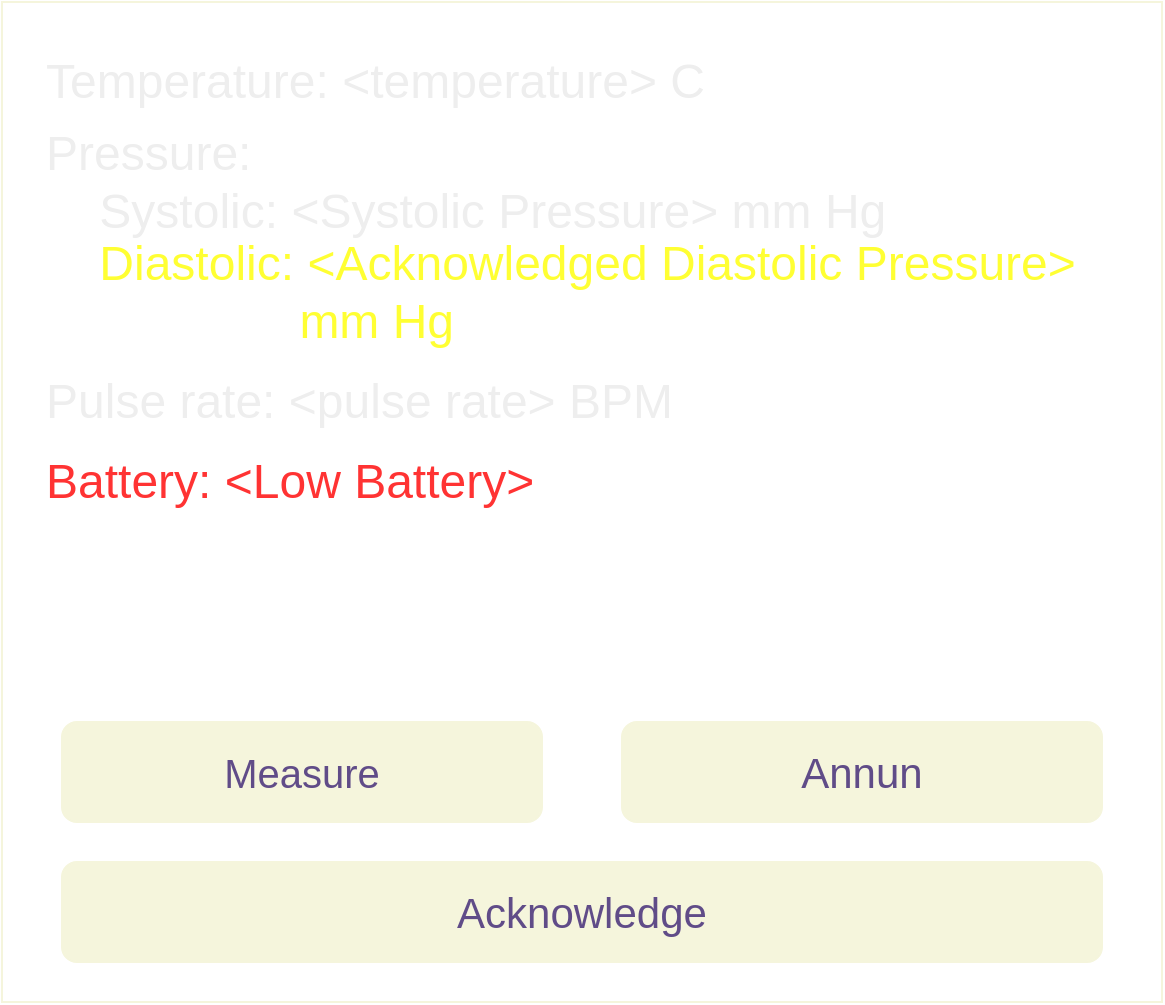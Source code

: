 <mxfile version="13.6.2" type="device"><diagram id="MpcZ3j05z9bGJEbEG210" name="Page-1"><mxGraphModel dx="1038" dy="499" grid="1" gridSize="10" guides="1" tooltips="1" connect="1" arrows="1" fold="1" page="1" pageScale="1" pageWidth="740" pageHeight="600" math="0" shadow="0"><root><mxCell id="0"/><mxCell id="1" parent="0"/><mxCell id="8-PDNHUZ-np9niWiyH7--1" value="" style="rounded=0;whiteSpace=wrap;html=1;fillColor=none;fontColor=#F5F5DC;strokeColor=#F5F5DC;" vertex="1" parent="1"><mxGeometry x="80" y="50" width="580" height="500" as="geometry"/></mxCell><mxCell id="8-PDNHUZ-np9niWiyH7--2" value="Acknowledge" style="rounded=1;whiteSpace=wrap;html=1;fillColor=#F5F5DC;strokeColor=#F5F5DC;fontColor=#604C88;fontSize=21;" vertex="1" parent="1"><mxGeometry x="110" y="480" width="520" height="50" as="geometry"/></mxCell><mxCell id="8-PDNHUZ-np9niWiyH7--3" value="Measure" style="rounded=1;whiteSpace=wrap;html=1;fillColor=#F5F5DC;strokeColor=#F5F5DC;fontSize=20;fontColor=#604C88;" vertex="1" parent="1"><mxGeometry x="110" y="410" width="240" height="50" as="geometry"/></mxCell><mxCell id="8-PDNHUZ-np9niWiyH7--4" value="Annun" style="rounded=1;whiteSpace=wrap;html=1;fillColor=#F5F5DC;strokeColor=#F5F5DC;fontSize=21;fontColor=#604C88;" vertex="1" parent="1"><mxGeometry x="390" y="410" width="240" height="50" as="geometry"/></mxCell><mxCell id="8-PDNHUZ-np9niWiyH7--5" value="Temperature: &amp;lt;temperature&amp;gt; C" style="text;html=1;strokeColor=none;fillColor=none;align=left;verticalAlign=middle;whiteSpace=wrap;rounded=0;fontSize=24;fontColor=#EEEEEE;" vertex="1" parent="1"><mxGeometry x="100" y="70" width="340" height="40" as="geometry"/></mxCell><mxCell id="8-PDNHUZ-np9niWiyH7--6" value="Pulse rate: &amp;lt;pulse rate&amp;gt; BPM" style="text;html=1;strokeColor=none;fillColor=none;align=left;verticalAlign=middle;whiteSpace=wrap;rounded=0;fontSize=24;fontColor=#EEEEEE;" vertex="1" parent="1"><mxGeometry x="100" y="230" width="320" height="40" as="geometry"/></mxCell><mxCell id="8-PDNHUZ-np9niWiyH7--7" value="Battery: &amp;lt;Low Battery&amp;gt;" style="text;html=1;strokeColor=none;fillColor=none;align=left;verticalAlign=middle;whiteSpace=wrap;rounded=0;fontSize=24;fontColor=#FF3333;" vertex="1" parent="1"><mxGeometry x="100" y="270" width="250" height="40" as="geometry"/></mxCell><mxCell id="8-PDNHUZ-np9niWiyH7--8" value="Pressure:&lt;br&gt;&amp;nbsp; &amp;nbsp; Systolic: &amp;lt;Systolic Pressure&amp;gt; mm Hg&lt;br&gt;" style="text;html=1;strokeColor=none;fillColor=none;align=left;verticalAlign=middle;whiteSpace=wrap;rounded=0;fontSize=24;fontColor=#EEEEEE;" vertex="1" parent="1"><mxGeometry x="100" y="110" width="430" height="60" as="geometry"/></mxCell><mxCell id="8-PDNHUZ-np9niWiyH7--9" value="&lt;span style=&quot;font-family: &amp;#34;helvetica&amp;#34; ; font-size: 24px ; font-style: normal ; font-weight: 400 ; letter-spacing: normal ; text-align: left ; text-indent: 0px ; text-transform: none ; word-spacing: 0px ; display: inline ; float: none&quot;&gt;&amp;nbsp; &amp;nbsp; Diastolic: &amp;lt;Acknowledged Diastolic Pressure&amp;gt; &lt;br&gt;&amp;nbsp; &amp;nbsp; &amp;nbsp; &amp;nbsp; &amp;nbsp; &amp;nbsp; &amp;nbsp; &amp;nbsp; &amp;nbsp; &amp;nbsp;mm Hg&lt;/span&gt;" style="text;whiteSpace=wrap;html=1;labelBackgroundColor=none;fontColor=#FFFF33;" vertex="1" parent="1"><mxGeometry x="100" y="160" width="520" height="40" as="geometry"/></mxCell></root></mxGraphModel></diagram></mxfile>